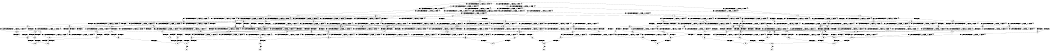 digraph BCG {
size = "7, 10.5";
center = TRUE;
node [shape = circle];
0 [peripheries = 2];
0 -> 1 [label = "EX !0 !ATOMIC_EXCH_BRANCH (1, +1, TRUE, +0, 2, TRUE) !{0}"];
0 -> 2 [label = "EX !2 !ATOMIC_EXCH_BRANCH (1, +0, FALSE, +0, 1, TRUE) !{0}"];
0 -> 3 [label = "EX !1 !ATOMIC_EXCH_BRANCH (1, +0, FALSE, +0, 1, TRUE) !{0}"];
0 -> 4 [label = "EX !0 !ATOMIC_EXCH_BRANCH (1, +1, TRUE, +0, 2, TRUE) !{0}"];
1 -> 5 [label = "EX !2 !ATOMIC_EXCH_BRANCH (1, +0, FALSE, +0, 1, FALSE) !{0}"];
1 -> 6 [label = "EX !1 !ATOMIC_EXCH_BRANCH (1, +0, FALSE, +0, 1, FALSE) !{0}"];
1 -> 7 [label = "TERMINATE !0"];
2 -> 2 [label = "EX !2 !ATOMIC_EXCH_BRANCH (1, +0, FALSE, +0, 1, TRUE) !{0}"];
2 -> 8 [label = "EX !0 !ATOMIC_EXCH_BRANCH (1, +1, TRUE, +0, 2, TRUE) !{0}"];
2 -> 9 [label = "EX !1 !ATOMIC_EXCH_BRANCH (1, +0, FALSE, +0, 1, TRUE) !{0}"];
2 -> 10 [label = "EX !0 !ATOMIC_EXCH_BRANCH (1, +1, TRUE, +0, 2, TRUE) !{0}"];
3 -> 3 [label = "EX !1 !ATOMIC_EXCH_BRANCH (1, +0, FALSE, +0, 1, TRUE) !{0}"];
3 -> 11 [label = "EX !0 !ATOMIC_EXCH_BRANCH (1, +1, TRUE, +0, 2, TRUE) !{0}"];
3 -> 9 [label = "EX !2 !ATOMIC_EXCH_BRANCH (1, +0, FALSE, +0, 1, TRUE) !{0}"];
3 -> 12 [label = "EX !0 !ATOMIC_EXCH_BRANCH (1, +1, TRUE, +0, 2, TRUE) !{0}"];
4 -> 13 [label = "EX !2 !ATOMIC_EXCH_BRANCH (1, +0, FALSE, +0, 1, FALSE) !{0}"];
4 -> 14 [label = "EX !1 !ATOMIC_EXCH_BRANCH (1, +0, FALSE, +0, 1, FALSE) !{0}"];
4 -> 15 [label = "TERMINATE !0"];
5 -> 16 [label = "EX !1 !ATOMIC_EXCH_BRANCH (1, +0, FALSE, +0, 1, FALSE) !{0}"];
5 -> 17 [label = "TERMINATE !0"];
5 -> 18 [label = "TERMINATE !2"];
6 -> 16 [label = "EX !2 !ATOMIC_EXCH_BRANCH (1, +0, FALSE, +0, 1, FALSE) !{0}"];
6 -> 19 [label = "TERMINATE !0"];
6 -> 20 [label = "TERMINATE !1"];
7 -> 21 [label = "EX !1 !ATOMIC_EXCH_BRANCH (1, +0, FALSE, +0, 1, FALSE) !{1}"];
7 -> 22 [label = "EX !2 !ATOMIC_EXCH_BRANCH (1, +0, FALSE, +0, 1, FALSE) !{1}"];
7 -> 23 [label = "EX !1 !ATOMIC_EXCH_BRANCH (1, +0, FALSE, +0, 1, FALSE) !{1}"];
8 -> 5 [label = "EX !2 !ATOMIC_EXCH_BRANCH (1, +0, FALSE, +0, 1, FALSE) !{0}"];
8 -> 24 [label = "EX !1 !ATOMIC_EXCH_BRANCH (1, +0, FALSE, +0, 1, FALSE) !{0}"];
8 -> 25 [label = "TERMINATE !0"];
9 -> 9 [label = "EX !1 !ATOMIC_EXCH_BRANCH (1, +0, FALSE, +0, 1, TRUE) !{0}"];
9 -> 9 [label = "EX !2 !ATOMIC_EXCH_BRANCH (1, +0, FALSE, +0, 1, TRUE) !{0}"];
9 -> 26 [label = "EX !0 !ATOMIC_EXCH_BRANCH (1, +1, TRUE, +0, 2, TRUE) !{0}"];
9 -> 27 [label = "EX !0 !ATOMIC_EXCH_BRANCH (1, +1, TRUE, +0, 2, TRUE) !{0}"];
10 -> 13 [label = "EX !2 !ATOMIC_EXCH_BRANCH (1, +0, FALSE, +0, 1, FALSE) !{0}"];
10 -> 28 [label = "EX !1 !ATOMIC_EXCH_BRANCH (1, +0, FALSE, +0, 1, FALSE) !{0}"];
10 -> 29 [label = "TERMINATE !0"];
11 -> 6 [label = "EX !1 !ATOMIC_EXCH_BRANCH (1, +0, FALSE, +0, 1, FALSE) !{0}"];
11 -> 30 [label = "EX !2 !ATOMIC_EXCH_BRANCH (1, +0, FALSE, +0, 1, FALSE) !{0}"];
11 -> 31 [label = "TERMINATE !0"];
12 -> 14 [label = "EX !1 !ATOMIC_EXCH_BRANCH (1, +0, FALSE, +0, 1, FALSE) !{0}"];
12 -> 32 [label = "EX !2 !ATOMIC_EXCH_BRANCH (1, +0, FALSE, +0, 1, FALSE) !{0}"];
12 -> 33 [label = "TERMINATE !0"];
13 -> 34 [label = "EX !1 !ATOMIC_EXCH_BRANCH (1, +0, FALSE, +0, 1, FALSE) !{0}"];
13 -> 35 [label = "TERMINATE !0"];
13 -> 36 [label = "TERMINATE !2"];
14 -> 34 [label = "EX !2 !ATOMIC_EXCH_BRANCH (1, +0, FALSE, +0, 1, FALSE) !{0}"];
14 -> 37 [label = "TERMINATE !0"];
14 -> 38 [label = "TERMINATE !1"];
15 -> 39 [label = "EX !1 !ATOMIC_EXCH_BRANCH (1, +0, FALSE, +0, 1, FALSE) !{1}"];
15 -> 40 [label = "EX !2 !ATOMIC_EXCH_BRANCH (1, +0, FALSE, +0, 1, FALSE) !{1}"];
16 -> 41 [label = "TERMINATE !0"];
16 -> 42 [label = "TERMINATE !2"];
16 -> 43 [label = "TERMINATE !1"];
17 -> 44 [label = "EX !1 !ATOMIC_EXCH_BRANCH (1, +0, FALSE, +0, 1, FALSE) !{1}"];
17 -> 45 [label = "TERMINATE !2"];
17 -> 46 [label = "EX !1 !ATOMIC_EXCH_BRANCH (1, +0, FALSE, +0, 1, FALSE) !{1}"];
18 -> 47 [label = "EX !1 !ATOMIC_EXCH_BRANCH (1, +0, FALSE, +0, 1, FALSE) !{0}"];
18 -> 48 [label = "TERMINATE !0"];
19 -> 44 [label = "EX !2 !ATOMIC_EXCH_BRANCH (1, +0, FALSE, +0, 1, FALSE) !{1}"];
19 -> 49 [label = "TERMINATE !1"];
20 -> 50 [label = "EX !2 !ATOMIC_EXCH_BRANCH (1, +0, FALSE, +0, 1, FALSE) !{0}"];
20 -> 51 [label = "TERMINATE !0"];
21 -> 44 [label = "EX !2 !ATOMIC_EXCH_BRANCH (1, +0, FALSE, +0, 1, FALSE) !{1}"];
21 -> 49 [label = "TERMINATE !1"];
22 -> 44 [label = "EX !1 !ATOMIC_EXCH_BRANCH (1, +0, FALSE, +0, 1, FALSE) !{1}"];
22 -> 45 [label = "TERMINATE !2"];
22 -> 46 [label = "EX !1 !ATOMIC_EXCH_BRANCH (1, +0, FALSE, +0, 1, FALSE) !{1}"];
23 -> 46 [label = "EX !2 !ATOMIC_EXCH_BRANCH (1, +0, FALSE, +0, 1, FALSE) !{1}"];
23 -> 52 [label = "TERMINATE !1"];
24 -> 16 [label = "EX !2 !ATOMIC_EXCH_BRANCH (1, +0, FALSE, +0, 1, FALSE) !{0}"];
24 -> 53 [label = "TERMINATE !0"];
24 -> 54 [label = "TERMINATE !1"];
25 -> 22 [label = "EX !2 !ATOMIC_EXCH_BRANCH (1, +0, FALSE, +0, 1, FALSE) !{1}"];
25 -> 55 [label = "EX !1 !ATOMIC_EXCH_BRANCH (1, +0, FALSE, +0, 1, FALSE) !{1}"];
25 -> 56 [label = "EX !1 !ATOMIC_EXCH_BRANCH (1, +0, FALSE, +0, 1, FALSE) !{1}"];
26 -> 24 [label = "EX !1 !ATOMIC_EXCH_BRANCH (1, +0, FALSE, +0, 1, FALSE) !{0}"];
26 -> 30 [label = "EX !2 !ATOMIC_EXCH_BRANCH (1, +0, FALSE, +0, 1, FALSE) !{0}"];
26 -> 57 [label = "TERMINATE !0"];
27 -> 28 [label = "EX !1 !ATOMIC_EXCH_BRANCH (1, +0, FALSE, +0, 1, FALSE) !{0}"];
27 -> 32 [label = "EX !2 !ATOMIC_EXCH_BRANCH (1, +0, FALSE, +0, 1, FALSE) !{0}"];
27 -> 58 [label = "TERMINATE !0"];
28 -> 34 [label = "EX !2 !ATOMIC_EXCH_BRANCH (1, +0, FALSE, +0, 1, FALSE) !{0}"];
28 -> 59 [label = "TERMINATE !0"];
28 -> 60 [label = "TERMINATE !1"];
29 -> 40 [label = "EX !2 !ATOMIC_EXCH_BRANCH (1, +0, FALSE, +0, 1, FALSE) !{1}"];
29 -> 61 [label = "EX !1 !ATOMIC_EXCH_BRANCH (1, +0, FALSE, +0, 1, FALSE) !{1}"];
30 -> 16 [label = "EX !1 !ATOMIC_EXCH_BRANCH (1, +0, FALSE, +0, 1, FALSE) !{0}"];
30 -> 62 [label = "TERMINATE !0"];
30 -> 63 [label = "TERMINATE !2"];
31 -> 21 [label = "EX !1 !ATOMIC_EXCH_BRANCH (1, +0, FALSE, +0, 1, FALSE) !{1}"];
31 -> 64 [label = "EX !2 !ATOMIC_EXCH_BRANCH (1, +0, FALSE, +0, 1, FALSE) !{1}"];
31 -> 23 [label = "EX !1 !ATOMIC_EXCH_BRANCH (1, +0, FALSE, +0, 1, FALSE) !{1}"];
32 -> 34 [label = "EX !1 !ATOMIC_EXCH_BRANCH (1, +0, FALSE, +0, 1, FALSE) !{0}"];
32 -> 65 [label = "TERMINATE !0"];
32 -> 66 [label = "TERMINATE !2"];
33 -> 39 [label = "EX !1 !ATOMIC_EXCH_BRANCH (1, +0, FALSE, +0, 1, FALSE) !{1}"];
33 -> 67 [label = "EX !2 !ATOMIC_EXCH_BRANCH (1, +0, FALSE, +0, 1, FALSE) !{1}"];
34 -> 68 [label = "TERMINATE !0"];
34 -> 69 [label = "TERMINATE !2"];
34 -> 70 [label = "TERMINATE !1"];
35 -> 71 [label = "EX !1 !ATOMIC_EXCH_BRANCH (1, +0, FALSE, +0, 1, FALSE) !{1}"];
35 -> 72 [label = "TERMINATE !2"];
36 -> 73 [label = "EX !1 !ATOMIC_EXCH_BRANCH (1, +0, FALSE, +0, 1, FALSE) !{0}"];
36 -> 74 [label = "TERMINATE !0"];
37 -> 71 [label = "EX !2 !ATOMIC_EXCH_BRANCH (1, +0, FALSE, +0, 1, FALSE) !{1}"];
37 -> 75 [label = "TERMINATE !1"];
38 -> 76 [label = "EX !2 !ATOMIC_EXCH_BRANCH (1, +0, FALSE, +0, 1, FALSE) !{0}"];
38 -> 77 [label = "TERMINATE !0"];
39 -> 71 [label = "EX !2 !ATOMIC_EXCH_BRANCH (1, +0, FALSE, +0, 1, FALSE) !{1}"];
39 -> 75 [label = "TERMINATE !1"];
40 -> 71 [label = "EX !1 !ATOMIC_EXCH_BRANCH (1, +0, FALSE, +0, 1, FALSE) !{1}"];
40 -> 72 [label = "TERMINATE !2"];
41 -> 78 [label = "TERMINATE !2"];
41 -> 79 [label = "TERMINATE !1"];
42 -> 80 [label = "TERMINATE !0"];
42 -> 81 [label = "TERMINATE !1"];
43 -> 82 [label = "TERMINATE !0"];
43 -> 83 [label = "TERMINATE !2"];
44 -> 78 [label = "TERMINATE !2"];
44 -> 79 [label = "TERMINATE !1"];
45 -> 84 [label = "EX !1 !ATOMIC_EXCH_BRANCH (1, +0, FALSE, +0, 1, FALSE) !{1}"];
45 -> 85 [label = "EX !1 !ATOMIC_EXCH_BRANCH (1, +0, FALSE, +0, 1, FALSE) !{1}"];
46 -> 86 [label = "TERMINATE !2"];
46 -> 87 [label = "TERMINATE !1"];
47 -> 80 [label = "TERMINATE !0"];
47 -> 81 [label = "TERMINATE !1"];
48 -> 84 [label = "EX !1 !ATOMIC_EXCH_BRANCH (1, +0, FALSE, +0, 1, FALSE) !{1}"];
48 -> 85 [label = "EX !1 !ATOMIC_EXCH_BRANCH (1, +0, FALSE, +0, 1, FALSE) !{1}"];
49 -> 88 [label = "EX !2 !ATOMIC_EXCH_BRANCH (1, +0, FALSE, +0, 1, FALSE) !{2}"];
49 -> 89 [label = "EX !2 !ATOMIC_EXCH_BRANCH (1, +0, FALSE, +0, 1, FALSE) !{2}"];
50 -> 82 [label = "TERMINATE !0"];
50 -> 83 [label = "TERMINATE !2"];
51 -> 90 [label = "EX !2 !ATOMIC_EXCH_BRANCH (1, +0, FALSE, +0, 1, FALSE) !{1}"];
52 -> 91 [label = "EX !2 !ATOMIC_EXCH_BRANCH (1, +0, FALSE, +0, 1, FALSE) !{2}"];
53 -> 44 [label = "EX !2 !ATOMIC_EXCH_BRANCH (1, +0, FALSE, +0, 1, FALSE) !{1}"];
53 -> 92 [label = "TERMINATE !1"];
54 -> 50 [label = "EX !2 !ATOMIC_EXCH_BRANCH (1, +0, FALSE, +0, 1, FALSE) !{0}"];
54 -> 93 [label = "TERMINATE !0"];
55 -> 44 [label = "EX !2 !ATOMIC_EXCH_BRANCH (1, +0, FALSE, +0, 1, FALSE) !{1}"];
55 -> 92 [label = "TERMINATE !1"];
56 -> 46 [label = "EX !2 !ATOMIC_EXCH_BRANCH (1, +0, FALSE, +0, 1, FALSE) !{1}"];
56 -> 94 [label = "TERMINATE !1"];
57 -> 55 [label = "EX !1 !ATOMIC_EXCH_BRANCH (1, +0, FALSE, +0, 1, FALSE) !{1}"];
57 -> 64 [label = "EX !2 !ATOMIC_EXCH_BRANCH (1, +0, FALSE, +0, 1, FALSE) !{1}"];
57 -> 56 [label = "EX !1 !ATOMIC_EXCH_BRANCH (1, +0, FALSE, +0, 1, FALSE) !{1}"];
58 -> 61 [label = "EX !1 !ATOMIC_EXCH_BRANCH (1, +0, FALSE, +0, 1, FALSE) !{1}"];
58 -> 67 [label = "EX !2 !ATOMIC_EXCH_BRANCH (1, +0, FALSE, +0, 1, FALSE) !{1}"];
59 -> 71 [label = "EX !2 !ATOMIC_EXCH_BRANCH (1, +0, FALSE, +0, 1, FALSE) !{1}"];
59 -> 95 [label = "TERMINATE !1"];
60 -> 76 [label = "EX !2 !ATOMIC_EXCH_BRANCH (1, +0, FALSE, +0, 1, FALSE) !{0}"];
60 -> 96 [label = "TERMINATE !0"];
61 -> 71 [label = "EX !2 !ATOMIC_EXCH_BRANCH (1, +0, FALSE, +0, 1, FALSE) !{1}"];
61 -> 95 [label = "TERMINATE !1"];
62 -> 44 [label = "EX !1 !ATOMIC_EXCH_BRANCH (1, +0, FALSE, +0, 1, FALSE) !{1}"];
62 -> 97 [label = "TERMINATE !2"];
62 -> 46 [label = "EX !1 !ATOMIC_EXCH_BRANCH (1, +0, FALSE, +0, 1, FALSE) !{1}"];
63 -> 47 [label = "EX !1 !ATOMIC_EXCH_BRANCH (1, +0, FALSE, +0, 1, FALSE) !{0}"];
63 -> 98 [label = "TERMINATE !0"];
64 -> 44 [label = "EX !1 !ATOMIC_EXCH_BRANCH (1, +0, FALSE, +0, 1, FALSE) !{1}"];
64 -> 97 [label = "TERMINATE !2"];
64 -> 46 [label = "EX !1 !ATOMIC_EXCH_BRANCH (1, +0, FALSE, +0, 1, FALSE) !{1}"];
65 -> 71 [label = "EX !1 !ATOMIC_EXCH_BRANCH (1, +0, FALSE, +0, 1, FALSE) !{1}"];
65 -> 99 [label = "TERMINATE !2"];
66 -> 73 [label = "EX !1 !ATOMIC_EXCH_BRANCH (1, +0, FALSE, +0, 1, FALSE) !{0}"];
66 -> 100 [label = "TERMINATE !0"];
67 -> 71 [label = "EX !1 !ATOMIC_EXCH_BRANCH (1, +0, FALSE, +0, 1, FALSE) !{1}"];
67 -> 99 [label = "TERMINATE !2"];
68 -> 101 [label = "TERMINATE !2"];
68 -> 102 [label = "TERMINATE !1"];
69 -> 103 [label = "TERMINATE !0"];
69 -> 104 [label = "TERMINATE !1"];
70 -> 105 [label = "TERMINATE !0"];
70 -> 106 [label = "TERMINATE !2"];
71 -> 101 [label = "TERMINATE !2"];
71 -> 102 [label = "TERMINATE !1"];
72 -> 107 [label = "EX !1 !ATOMIC_EXCH_BRANCH (1, +0, FALSE, +0, 1, FALSE) !{1}"];
73 -> 103 [label = "TERMINATE !0"];
73 -> 104 [label = "TERMINATE !1"];
74 -> 107 [label = "EX !1 !ATOMIC_EXCH_BRANCH (1, +0, FALSE, +0, 1, FALSE) !{1}"];
75 -> 108 [label = "EX !2 !ATOMIC_EXCH_BRANCH (1, +0, FALSE, +0, 1, FALSE) !{2}"];
76 -> 105 [label = "TERMINATE !0"];
76 -> 106 [label = "TERMINATE !2"];
77 -> 109 [label = "EX !2 !ATOMIC_EXCH_BRANCH (1, +0, FALSE, +0, 1, FALSE) !{1}"];
78 -> 110 [label = "TERMINATE !1"];
79 -> 111 [label = "TERMINATE !2"];
80 -> 110 [label = "TERMINATE !1"];
81 -> 112 [label = "TERMINATE !0"];
82 -> 113 [label = "TERMINATE !2"];
83 -> 112 [label = "TERMINATE !0"];
84 -> 110 [label = "TERMINATE !1"];
85 -> 114 [label = "TERMINATE !1"];
86 -> 114 [label = "TERMINATE !1"];
87 -> 115 [label = "TERMINATE !2"];
88 -> 111 [label = "TERMINATE !2"];
89 -> 116 [label = "TERMINATE !2"];
90 -> 113 [label = "TERMINATE !2"];
91 -> 115 [label = "TERMINATE !2"];
92 -> 88 [label = "EX !2 !ATOMIC_EXCH_BRANCH (1, +0, FALSE, +0, 1, FALSE) !{2}"];
92 -> 89 [label = "EX !2 !ATOMIC_EXCH_BRANCH (1, +0, FALSE, +0, 1, FALSE) !{2}"];
93 -> 90 [label = "EX !2 !ATOMIC_EXCH_BRANCH (1, +0, FALSE, +0, 1, FALSE) !{1}"];
94 -> 91 [label = "EX !2 !ATOMIC_EXCH_BRANCH (1, +0, FALSE, +0, 1, FALSE) !{2}"];
95 -> 108 [label = "EX !2 !ATOMIC_EXCH_BRANCH (1, +0, FALSE, +0, 1, FALSE) !{2}"];
96 -> 109 [label = "EX !2 !ATOMIC_EXCH_BRANCH (1, +0, FALSE, +0, 1, FALSE) !{1}"];
97 -> 84 [label = "EX !1 !ATOMIC_EXCH_BRANCH (1, +0, FALSE, +0, 1, FALSE) !{1}"];
97 -> 85 [label = "EX !1 !ATOMIC_EXCH_BRANCH (1, +0, FALSE, +0, 1, FALSE) !{1}"];
98 -> 84 [label = "EX !1 !ATOMIC_EXCH_BRANCH (1, +0, FALSE, +0, 1, FALSE) !{1}"];
98 -> 85 [label = "EX !1 !ATOMIC_EXCH_BRANCH (1, +0, FALSE, +0, 1, FALSE) !{1}"];
99 -> 107 [label = "EX !1 !ATOMIC_EXCH_BRANCH (1, +0, FALSE, +0, 1, FALSE) !{1}"];
100 -> 107 [label = "EX !1 !ATOMIC_EXCH_BRANCH (1, +0, FALSE, +0, 1, FALSE) !{1}"];
101 -> 117 [label = "TERMINATE !1"];
102 -> 118 [label = "TERMINATE !2"];
103 -> 117 [label = "TERMINATE !1"];
104 -> 119 [label = "TERMINATE !0"];
105 -> 120 [label = "TERMINATE !2"];
106 -> 119 [label = "TERMINATE !0"];
107 -> 117 [label = "TERMINATE !1"];
108 -> 118 [label = "TERMINATE !2"];
109 -> 120 [label = "TERMINATE !2"];
111 -> 121 [label = "exit"];
115 -> 122 [label = "exit"];
116 -> 123 [label = "exit"];
118 -> 124 [label = "exit"];
}
